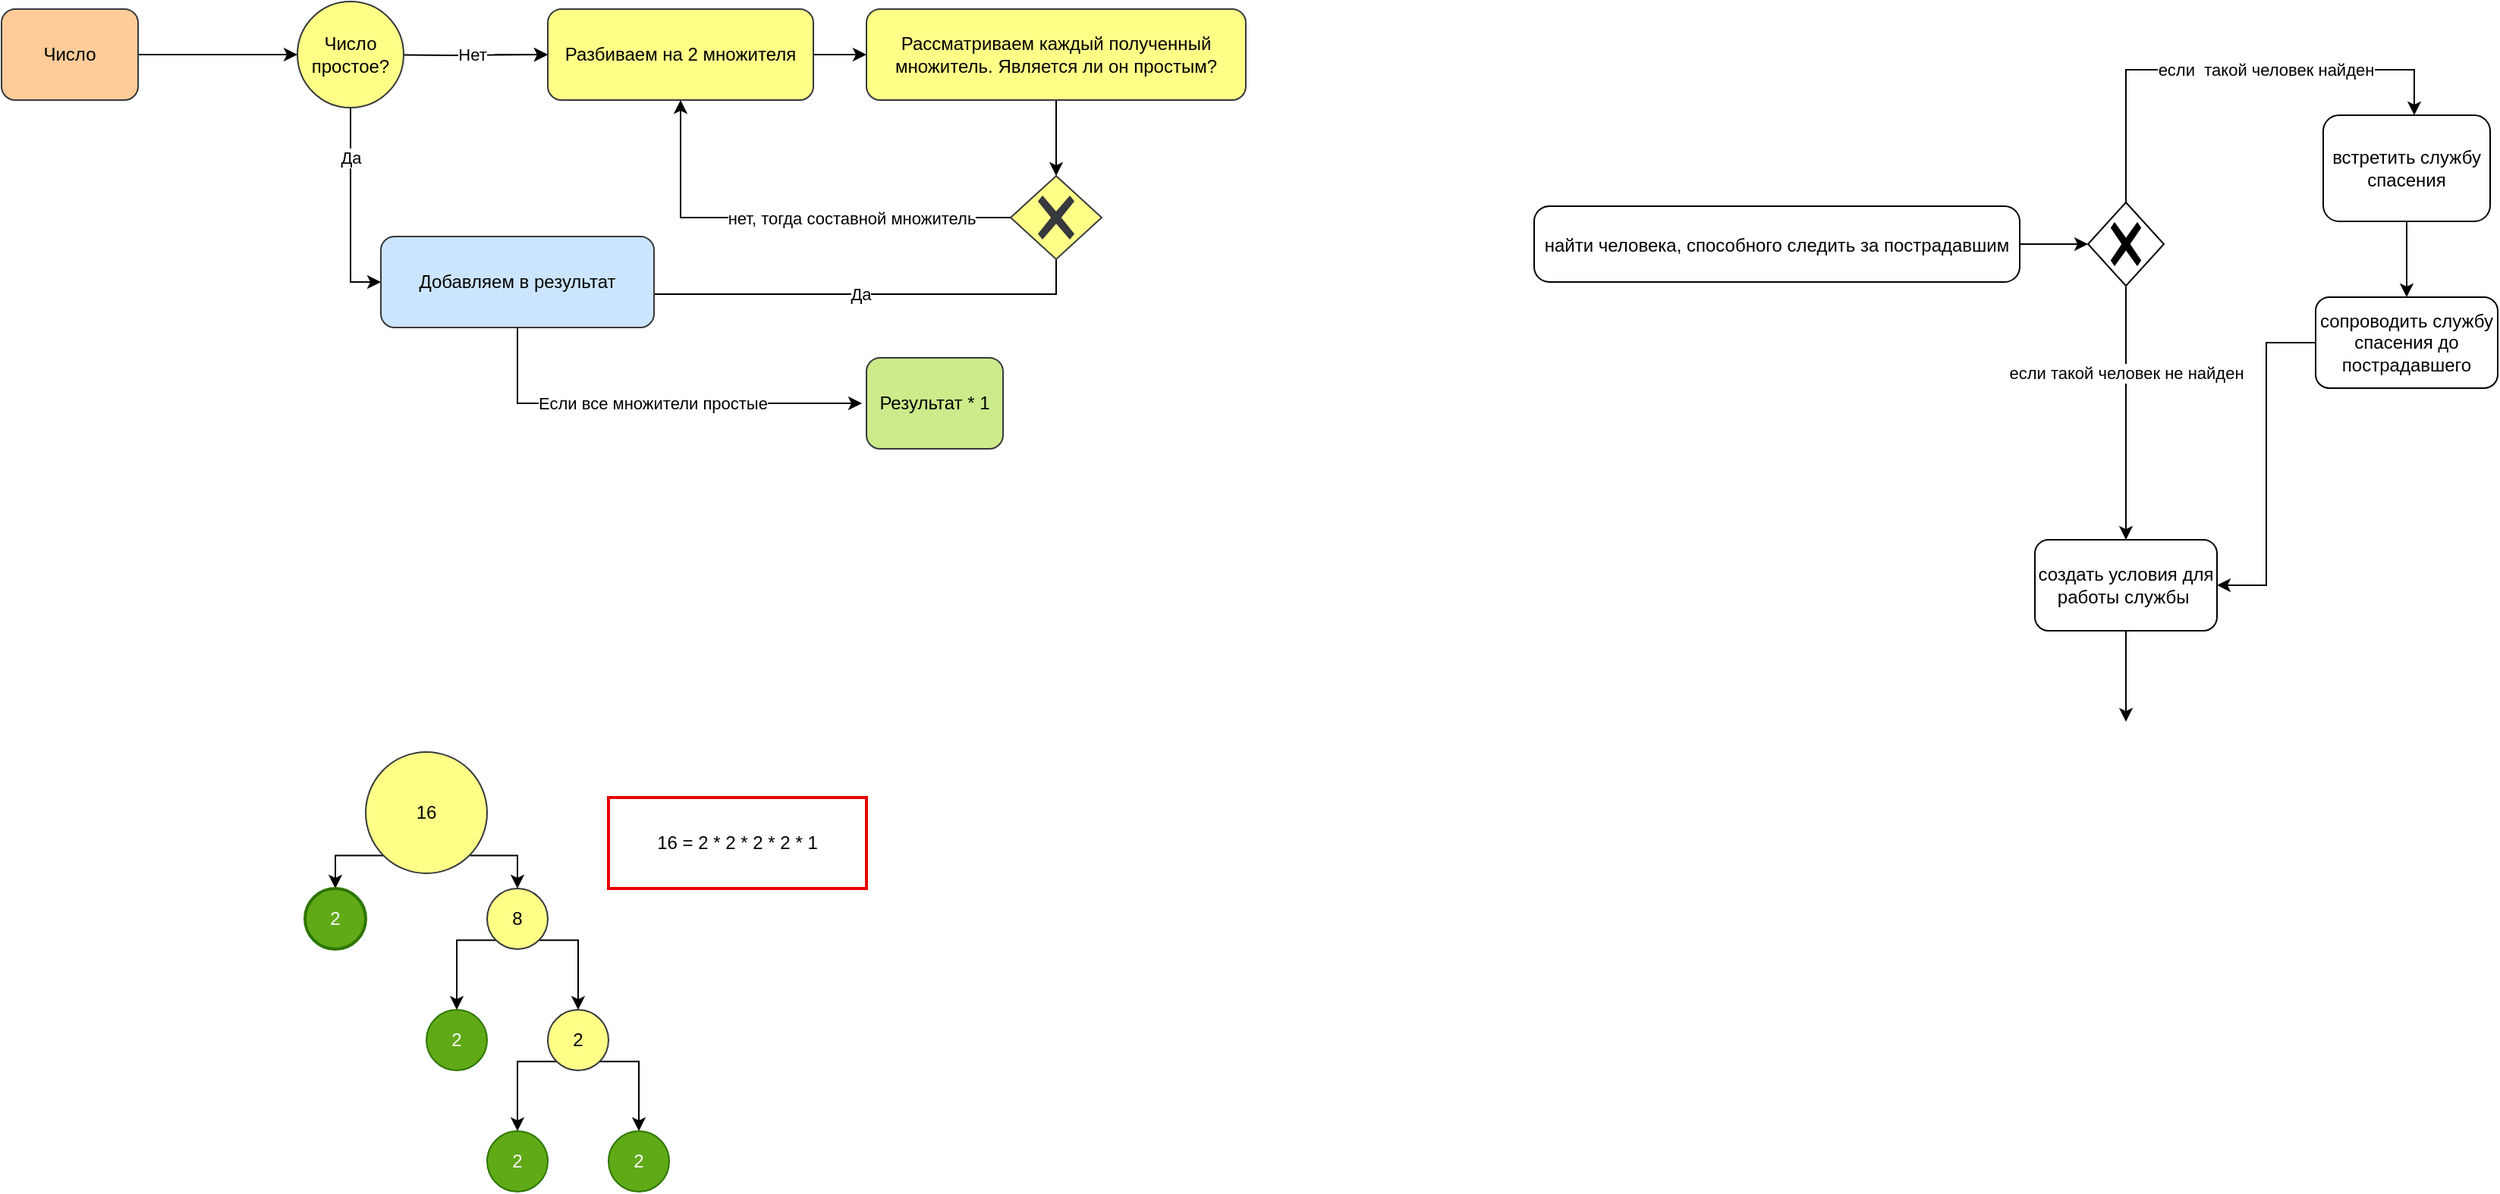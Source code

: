 <mxfile version="14.6.12" type="github">
  <diagram name="Page-1" id="2a216829-ef6e-dabb-86c1-c78162f3ba2b">
    <mxGraphModel dx="916" dy="408" grid="1" gridSize="10" guides="1" tooltips="1" connect="1" arrows="1" fold="1" page="1" pageScale="1" pageWidth="850" pageHeight="1100" background="#ffffff" math="0" shadow="0">
      <root>
        <mxCell id="0" />
        <mxCell id="1" parent="0" />
        <mxCell id="_0RBYRQyoNk86ozEI0FX-4" style="edgeStyle=orthogonalEdgeStyle;rounded=0;orthogonalLoop=1;jettySize=auto;html=1;entryX=0;entryY=0.5;entryDx=0;entryDy=0;" parent="1" source="_0RBYRQyoNk86ozEI0FX-1" edge="1" target="_0RBYRQyoNk86ozEI0FX-6">
          <mxGeometry relative="1" as="geometry">
            <mxPoint x="600" y="290" as="targetPoint" />
          </mxGeometry>
        </mxCell>
        <mxCell id="_0RBYRQyoNk86ozEI0FX-1" value="Разбиваем на 2 множителя" style="rounded=1;whiteSpace=wrap;html=1;fillColor=#ffff88;strokeColor=#36393d;" parent="1" vertex="1">
          <mxGeometry x="390" y="50" width="175" height="60" as="geometry" />
        </mxCell>
        <mxCell id="_0RBYRQyoNk86ozEI0FX-8" value="" style="edgeStyle=orthogonalEdgeStyle;rounded=0;orthogonalLoop=1;jettySize=auto;html=1;" parent="1" source="_0RBYRQyoNk86ozEI0FX-6" target="_0RBYRQyoNk86ozEI0FX-7" edge="1">
          <mxGeometry relative="1" as="geometry" />
        </mxCell>
        <mxCell id="_0RBYRQyoNk86ozEI0FX-6" value="Рассматриваем каждый полученный множитель. Является ли он простым?" style="rounded=1;whiteSpace=wrap;html=1;fillColor=#ffff88;strokeColor=#36393d;" parent="1" vertex="1">
          <mxGeometry x="600" y="50" width="250" height="60" as="geometry" />
        </mxCell>
        <mxCell id="CcLGVhNMaya6ScaZg3aG-3" value="Да" style="edgeStyle=orthogonalEdgeStyle;rounded=0;orthogonalLoop=1;jettySize=auto;html=1;entryX=0.968;entryY=0.464;entryDx=0;entryDy=0;entryPerimeter=0;exitX=0.5;exitY=1;exitDx=0;exitDy=0;exitPerimeter=0;" edge="1" parent="1" source="_0RBYRQyoNk86ozEI0FX-7" target="CcLGVhNMaya6ScaZg3aG-4">
          <mxGeometry relative="1" as="geometry">
            <mxPoint x="510" y="187.833" as="targetPoint" />
            <mxPoint x="660" y="260" as="sourcePoint" />
            <Array as="points">
              <mxPoint x="725" y="238" />
            </Array>
          </mxGeometry>
        </mxCell>
        <mxCell id="CcLGVhNMaya6ScaZg3aG-6" value="нет, тогда составной множитель" style="edgeStyle=orthogonalEdgeStyle;rounded=0;orthogonalLoop=1;jettySize=auto;html=1;entryX=0.5;entryY=1;entryDx=0;entryDy=0;" edge="1" parent="1" source="_0RBYRQyoNk86ozEI0FX-7" target="_0RBYRQyoNk86ozEI0FX-1">
          <mxGeometry x="-0.288" relative="1" as="geometry">
            <mxPoint x="460" y="187.5" as="targetPoint" />
            <mxPoint as="offset" />
          </mxGeometry>
        </mxCell>
        <mxCell id="_0RBYRQyoNk86ozEI0FX-7" value="" style="points=[[0.25,0.25,0],[0.5,0,0],[0.75,0.25,0],[1,0.5,0],[0.75,0.75,0],[0.5,1,0],[0.25,0.75,0],[0,0.5,0]];shape=mxgraph.bpmn.gateway2;html=1;verticalLabelPosition=bottom;labelBackgroundColor=#ffffff;verticalAlign=top;align=center;perimeter=rhombusPerimeter;outlineConnect=0;outline=none;symbol=none;gwType=exclusive;fillColor=#ffff88;strokeColor=#36393d;" parent="1" vertex="1">
          <mxGeometry x="695" y="160" width="60" height="55" as="geometry" />
        </mxCell>
        <mxCell id="_0RBYRQyoNk86ozEI0FX-27" style="edgeStyle=orthogonalEdgeStyle;rounded=0;orthogonalLoop=1;jettySize=auto;html=1;" parent="1" source="_0RBYRQyoNk86ozEI0FX-12" edge="1">
          <mxGeometry relative="1" as="geometry">
            <mxPoint x="1430" y="520" as="targetPoint" />
          </mxGeometry>
        </mxCell>
        <mxCell id="_0RBYRQyoNk86ozEI0FX-12" value="создать условия для работы службы&amp;nbsp;" style="rounded=1;whiteSpace=wrap;html=1;" parent="1" vertex="1">
          <mxGeometry x="1370" y="400" width="120" height="60" as="geometry" />
        </mxCell>
        <mxCell id="_0RBYRQyoNk86ozEI0FX-21" value="если&amp;nbsp; такой человек найден" style="edgeStyle=orthogonalEdgeStyle;rounded=0;orthogonalLoop=1;jettySize=auto;html=1;" parent="1" source="_0RBYRQyoNk86ozEI0FX-13" edge="1">
          <mxGeometry x="0.163" relative="1" as="geometry">
            <mxPoint x="1620" y="120" as="targetPoint" />
            <Array as="points">
              <mxPoint x="1430" y="90" />
              <mxPoint x="1620" y="90" />
            </Array>
            <mxPoint as="offset" />
          </mxGeometry>
        </mxCell>
        <mxCell id="_0RBYRQyoNk86ozEI0FX-22" value="если такой человек не найден" style="edgeStyle=orthogonalEdgeStyle;rounded=0;orthogonalLoop=1;jettySize=auto;html=1;entryX=0.5;entryY=0;entryDx=0;entryDy=0;" parent="1" target="_0RBYRQyoNk86ozEI0FX-12" edge="1">
          <mxGeometry x="-0.317" relative="1" as="geometry">
            <mxPoint x="1500" y="332.5" as="targetPoint" />
            <mxPoint x="1430" y="233" as="sourcePoint" />
            <Array as="points">
              <mxPoint x="1430" y="240" />
              <mxPoint x="1430" y="240" />
            </Array>
            <mxPoint as="offset" />
          </mxGeometry>
        </mxCell>
        <mxCell id="_0RBYRQyoNk86ozEI0FX-13" value="" style="points=[[0.25,0.25,0],[0.5,0,0],[0.75,0.25,0],[1,0.5,0],[0.75,0.75,0],[0.5,1,0],[0.25,0.75,0],[0,0.5,0]];shape=mxgraph.bpmn.gateway2;html=1;verticalLabelPosition=bottom;labelBackgroundColor=#ffffff;verticalAlign=top;align=center;perimeter=rhombusPerimeter;outlineConnect=0;outline=none;symbol=none;gwType=exclusive;" parent="1" vertex="1">
          <mxGeometry x="1405" y="177.5" width="50" height="55" as="geometry" />
        </mxCell>
        <mxCell id="_0RBYRQyoNk86ozEI0FX-20" style="edgeStyle=orthogonalEdgeStyle;rounded=0;orthogonalLoop=1;jettySize=auto;html=1;exitX=1;exitY=0.5;exitDx=0;exitDy=0;exitPerimeter=0;entryX=0;entryY=0.5;entryDx=0;entryDy=0;entryPerimeter=0;" parent="1" source="_0RBYRQyoNk86ozEI0FX-18" target="_0RBYRQyoNk86ozEI0FX-13" edge="1">
          <mxGeometry relative="1" as="geometry" />
        </mxCell>
        <mxCell id="_0RBYRQyoNk86ozEI0FX-18" value="найти человека, способного следить за пострадавшим" style="points=[[0.25,0,0],[0.5,0,0],[0.75,0,0],[1,0.25,0],[1,0.5,0],[1,0.75,0],[0.75,1,0],[0.5,1,0],[0.25,1,0],[0,0.75,0],[0,0.5,0],[0,0.25,0]];shape=mxgraph.bpmn.task;rectStyle=rounded;size=10;taskMarker=abstract;" parent="1" vertex="1">
          <mxGeometry x="1040" y="180" width="320" height="50" as="geometry" />
        </mxCell>
        <mxCell id="_0RBYRQyoNk86ozEI0FX-24" style="edgeStyle=orthogonalEdgeStyle;rounded=0;orthogonalLoop=1;jettySize=auto;html=1;entryX=0.5;entryY=0;entryDx=0;entryDy=0;" parent="1" source="_0RBYRQyoNk86ozEI0FX-23" target="_0RBYRQyoNk86ozEI0FX-25" edge="1">
          <mxGeometry relative="1" as="geometry">
            <mxPoint x="1615" y="230" as="targetPoint" />
          </mxGeometry>
        </mxCell>
        <mxCell id="_0RBYRQyoNk86ozEI0FX-23" value="встретить службу спасения" style="rounded=1;whiteSpace=wrap;html=1;" parent="1" vertex="1">
          <mxGeometry x="1560" y="120" width="110" height="70" as="geometry" />
        </mxCell>
        <mxCell id="_0RBYRQyoNk86ozEI0FX-26" style="edgeStyle=orthogonalEdgeStyle;rounded=0;orthogonalLoop=1;jettySize=auto;html=1;entryX=1;entryY=0.5;entryDx=0;entryDy=0;" parent="1" source="_0RBYRQyoNk86ozEI0FX-25" target="_0RBYRQyoNk86ozEI0FX-12" edge="1">
          <mxGeometry relative="1" as="geometry">
            <mxPoint x="1615" y="430" as="targetPoint" />
          </mxGeometry>
        </mxCell>
        <mxCell id="_0RBYRQyoNk86ozEI0FX-25" value="сопроводить службу спасения до пострадавшего" style="rounded=1;whiteSpace=wrap;html=1;" parent="1" vertex="1">
          <mxGeometry x="1555" y="240" width="120" height="60" as="geometry" />
        </mxCell>
        <mxCell id="CcLGVhNMaya6ScaZg3aG-2" style="edgeStyle=orthogonalEdgeStyle;rounded=0;orthogonalLoop=1;jettySize=auto;html=1;exitX=1;exitY=0.5;exitDx=0;exitDy=0;entryX=0;entryY=0.5;entryDx=0;entryDy=0;startArrow=none;" edge="1" parent="1" target="_0RBYRQyoNk86ozEI0FX-1">
          <mxGeometry relative="1" as="geometry">
            <mxPoint x="355" y="80.0" as="sourcePoint" />
          </mxGeometry>
        </mxCell>
        <mxCell id="CcLGVhNMaya6ScaZg3aG-38" style="edgeStyle=orthogonalEdgeStyle;rounded=0;orthogonalLoop=1;jettySize=auto;html=1;exitX=1;exitY=0.5;exitDx=0;exitDy=0;entryX=0;entryY=0.5;entryDx=0;entryDy=0;" edge="1" parent="1" source="CcLGVhNMaya6ScaZg3aG-1" target="CcLGVhNMaya6ScaZg3aG-15">
          <mxGeometry relative="1" as="geometry">
            <mxPoint x="90" y="230" as="targetPoint" />
          </mxGeometry>
        </mxCell>
        <mxCell id="CcLGVhNMaya6ScaZg3aG-1" value="Число" style="rounded=1;whiteSpace=wrap;html=1;fillColor=#ffcc99;strokeColor=#36393d;" vertex="1" parent="1">
          <mxGeometry x="30" y="50" width="90" height="60" as="geometry" />
        </mxCell>
        <mxCell id="CcLGVhNMaya6ScaZg3aG-41" value="Если все множители простые" style="edgeStyle=orthogonalEdgeStyle;rounded=0;orthogonalLoop=1;jettySize=auto;html=1;exitX=0.5;exitY=1;exitDx=0;exitDy=0;" edge="1" parent="1" source="CcLGVhNMaya6ScaZg3aG-4">
          <mxGeometry relative="1" as="geometry">
            <mxPoint x="597" y="310" as="targetPoint" />
            <Array as="points">
              <mxPoint x="370" y="310" />
            </Array>
          </mxGeometry>
        </mxCell>
        <mxCell id="CcLGVhNMaya6ScaZg3aG-4" value="Добавляем в результат" style="rounded=1;whiteSpace=wrap;html=1;fillColor=#cce5ff;strokeColor=#36393d;" vertex="1" parent="1">
          <mxGeometry x="280" y="200" width="180" height="60" as="geometry" />
        </mxCell>
        <mxCell id="CcLGVhNMaya6ScaZg3aG-14" value="Нет" style="edgeStyle=orthogonalEdgeStyle;rounded=0;orthogonalLoop=1;jettySize=auto;html=1;entryX=0;entryY=0.5;entryDx=0;entryDy=0;" edge="1" parent="1" target="_0RBYRQyoNk86ozEI0FX-1">
          <mxGeometry x="0.231" relative="1" as="geometry">
            <mxPoint x="260" y="80.0" as="sourcePoint" />
            <mxPoint as="offset" />
          </mxGeometry>
        </mxCell>
        <mxCell id="CcLGVhNMaya6ScaZg3aG-16" value="Да" style="edgeStyle=orthogonalEdgeStyle;rounded=0;orthogonalLoop=1;jettySize=auto;html=1;exitX=0.5;exitY=1;exitDx=0;exitDy=0;entryX=0;entryY=0.5;entryDx=0;entryDy=0;" edge="1" parent="1" source="CcLGVhNMaya6ScaZg3aG-15" target="CcLGVhNMaya6ScaZg3aG-4">
          <mxGeometry x="-0.516" relative="1" as="geometry">
            <mxPoint x="350" y="280" as="targetPoint" />
            <Array as="points">
              <mxPoint x="260" y="230" />
            </Array>
            <mxPoint as="offset" />
          </mxGeometry>
        </mxCell>
        <mxCell id="CcLGVhNMaya6ScaZg3aG-15" value="Число простое?" style="ellipse;whiteSpace=wrap;html=1;aspect=fixed;fillColor=#ffff88;strokeColor=#36393d;" vertex="1" parent="1">
          <mxGeometry x="225" y="45" width="70" height="70" as="geometry" />
        </mxCell>
        <mxCell id="CcLGVhNMaya6ScaZg3aG-27" style="edgeStyle=orthogonalEdgeStyle;rounded=0;orthogonalLoop=1;jettySize=auto;html=1;exitX=1;exitY=1;exitDx=0;exitDy=0;entryX=0.5;entryY=0;entryDx=0;entryDy=0;" edge="1" parent="1" source="CcLGVhNMaya6ScaZg3aG-18" target="CcLGVhNMaya6ScaZg3aG-21">
          <mxGeometry relative="1" as="geometry" />
        </mxCell>
        <mxCell id="CcLGVhNMaya6ScaZg3aG-28" style="edgeStyle=orthogonalEdgeStyle;rounded=0;orthogonalLoop=1;jettySize=auto;html=1;exitX=0;exitY=1;exitDx=0;exitDy=0;entryX=0.5;entryY=0;entryDx=0;entryDy=0;" edge="1" parent="1" source="CcLGVhNMaya6ScaZg3aG-18" target="CcLGVhNMaya6ScaZg3aG-20">
          <mxGeometry relative="1" as="geometry" />
        </mxCell>
        <mxCell id="CcLGVhNMaya6ScaZg3aG-18" value="16" style="ellipse;whiteSpace=wrap;html=1;aspect=fixed;fillColor=#ffff88;strokeColor=#36393d;" vertex="1" parent="1">
          <mxGeometry x="270" y="540" width="80" height="80" as="geometry" />
        </mxCell>
        <mxCell id="CcLGVhNMaya6ScaZg3aG-20" value="2" style="ellipse;whiteSpace=wrap;html=1;aspect=fixed;fillColor=#60a917;strokeColor=#2D7600;strokeWidth=2;fontColor=#ffffff;" vertex="1" parent="1">
          <mxGeometry x="230" y="630" width="40" height="40" as="geometry" />
        </mxCell>
        <mxCell id="CcLGVhNMaya6ScaZg3aG-29" style="edgeStyle=orthogonalEdgeStyle;rounded=0;orthogonalLoop=1;jettySize=auto;html=1;exitX=0;exitY=1;exitDx=0;exitDy=0;entryX=0.5;entryY=0;entryDx=0;entryDy=0;" edge="1" parent="1" source="CcLGVhNMaya6ScaZg3aG-21" target="CcLGVhNMaya6ScaZg3aG-23">
          <mxGeometry relative="1" as="geometry">
            <Array as="points">
              <mxPoint x="330" y="664" />
            </Array>
          </mxGeometry>
        </mxCell>
        <mxCell id="CcLGVhNMaya6ScaZg3aG-30" style="edgeStyle=orthogonalEdgeStyle;rounded=0;orthogonalLoop=1;jettySize=auto;html=1;exitX=1;exitY=1;exitDx=0;exitDy=0;entryX=0.5;entryY=0;entryDx=0;entryDy=0;" edge="1" parent="1" source="CcLGVhNMaya6ScaZg3aG-21" target="CcLGVhNMaya6ScaZg3aG-24">
          <mxGeometry relative="1" as="geometry">
            <Array as="points">
              <mxPoint x="410" y="664" />
            </Array>
          </mxGeometry>
        </mxCell>
        <mxCell id="CcLGVhNMaya6ScaZg3aG-21" value="8" style="ellipse;whiteSpace=wrap;html=1;aspect=fixed;fillColor=#ffff88;strokeColor=#36393d;" vertex="1" parent="1">
          <mxGeometry x="350" y="630" width="40" height="40" as="geometry" />
        </mxCell>
        <mxCell id="CcLGVhNMaya6ScaZg3aG-23" value="2" style="ellipse;whiteSpace=wrap;html=1;aspect=fixed;fillColor=#60a917;strokeColor=#2D7600;fontColor=#ffffff;" vertex="1" parent="1">
          <mxGeometry x="310" y="710" width="40" height="40" as="geometry" />
        </mxCell>
        <mxCell id="CcLGVhNMaya6ScaZg3aG-31" style="edgeStyle=orthogonalEdgeStyle;rounded=0;orthogonalLoop=1;jettySize=auto;html=1;exitX=1;exitY=1;exitDx=0;exitDy=0;entryX=0.5;entryY=0;entryDx=0;entryDy=0;" edge="1" parent="1" source="CcLGVhNMaya6ScaZg3aG-24" target="CcLGVhNMaya6ScaZg3aG-26">
          <mxGeometry relative="1" as="geometry">
            <Array as="points">
              <mxPoint x="450" y="744" />
            </Array>
          </mxGeometry>
        </mxCell>
        <mxCell id="CcLGVhNMaya6ScaZg3aG-32" style="edgeStyle=orthogonalEdgeStyle;rounded=0;orthogonalLoop=1;jettySize=auto;html=1;exitX=0;exitY=1;exitDx=0;exitDy=0;entryX=0.5;entryY=0;entryDx=0;entryDy=0;" edge="1" parent="1" source="CcLGVhNMaya6ScaZg3aG-24" target="CcLGVhNMaya6ScaZg3aG-25">
          <mxGeometry relative="1" as="geometry">
            <Array as="points">
              <mxPoint x="370" y="744" />
            </Array>
          </mxGeometry>
        </mxCell>
        <mxCell id="CcLGVhNMaya6ScaZg3aG-24" value="2" style="ellipse;whiteSpace=wrap;html=1;aspect=fixed;fillColor=#ffff88;strokeColor=#36393d;" vertex="1" parent="1">
          <mxGeometry x="390" y="710" width="40" height="40" as="geometry" />
        </mxCell>
        <mxCell id="CcLGVhNMaya6ScaZg3aG-25" value="2" style="ellipse;whiteSpace=wrap;html=1;aspect=fixed;fillColor=#60a917;strokeColor=#2D7600;fontColor=#ffffff;" vertex="1" parent="1">
          <mxGeometry x="350" y="790" width="40" height="40" as="geometry" />
        </mxCell>
        <mxCell id="CcLGVhNMaya6ScaZg3aG-26" value="2" style="ellipse;whiteSpace=wrap;html=1;aspect=fixed;fillColor=#60a917;strokeColor=#2D7600;fontColor=#ffffff;" vertex="1" parent="1">
          <mxGeometry x="430" y="790" width="40" height="40" as="geometry" />
        </mxCell>
        <mxCell id="CcLGVhNMaya6ScaZg3aG-34" value="16 = 2 * 2 * 2 * 2 * 1" style="rounded=0;whiteSpace=wrap;html=1;strokeColor=#E80000;strokeWidth=2;" vertex="1" parent="1">
          <mxGeometry x="430" y="570" width="170" height="60" as="geometry" />
        </mxCell>
        <mxCell id="CcLGVhNMaya6ScaZg3aG-39" value="Результат * 1" style="rounded=1;whiteSpace=wrap;html=1;fillColor=#cdeb8b;strokeColor=#36393d;" vertex="1" parent="1">
          <mxGeometry x="600" y="280" width="90" height="60" as="geometry" />
        </mxCell>
      </root>
    </mxGraphModel>
  </diagram>
</mxfile>
